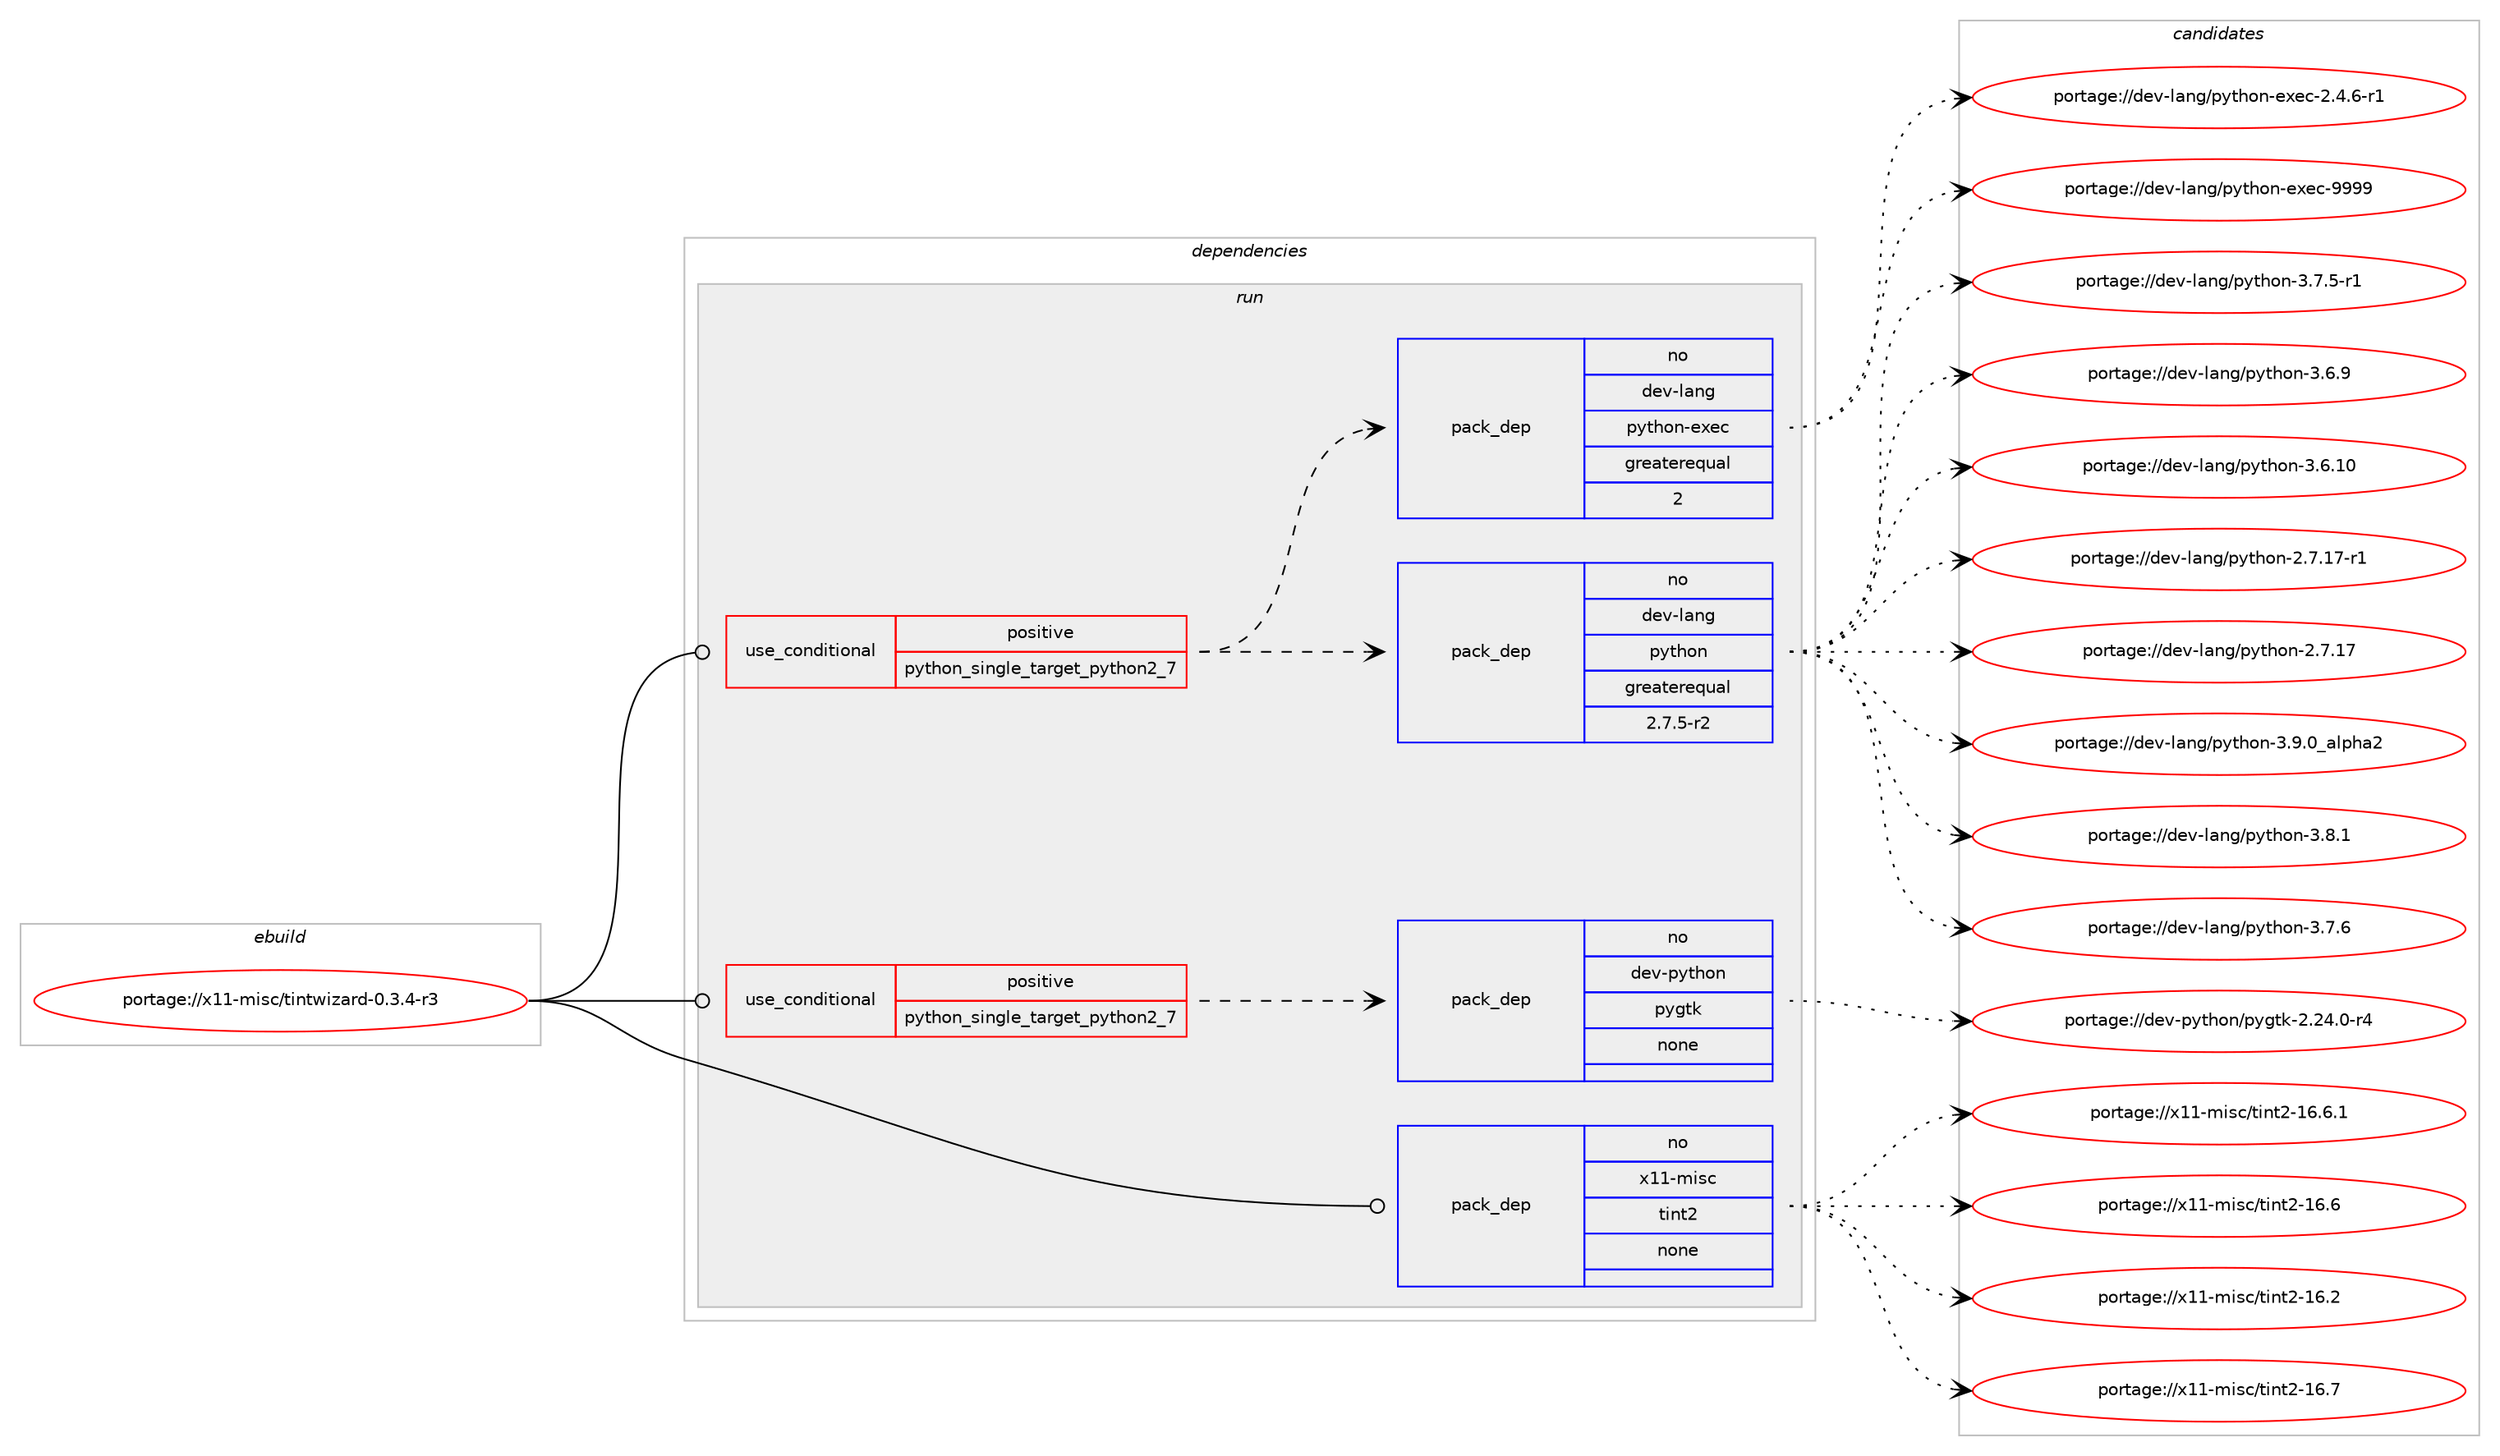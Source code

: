 digraph prolog {

# *************
# Graph options
# *************

newrank=true;
concentrate=true;
compound=true;
graph [rankdir=LR,fontname=Helvetica,fontsize=10,ranksep=1.5];#, ranksep=2.5, nodesep=0.2];
edge  [arrowhead=vee];
node  [fontname=Helvetica,fontsize=10];

# **********
# The ebuild
# **********

subgraph cluster_leftcol {
color=gray;
rank=same;
label=<<i>ebuild</i>>;
id [label="portage://x11-misc/tintwizard-0.3.4-r3", color=red, width=4, href="../x11-misc/tintwizard-0.3.4-r3.svg"];
}

# ****************
# The dependencies
# ****************

subgraph cluster_midcol {
color=gray;
label=<<i>dependencies</i>>;
subgraph cluster_compile {
fillcolor="#eeeeee";
style=filled;
label=<<i>compile</i>>;
}
subgraph cluster_compileandrun {
fillcolor="#eeeeee";
style=filled;
label=<<i>compile and run</i>>;
}
subgraph cluster_run {
fillcolor="#eeeeee";
style=filled;
label=<<i>run</i>>;
subgraph cond1191 {
dependency8982 [label=<<TABLE BORDER="0" CELLBORDER="1" CELLSPACING="0" CELLPADDING="4"><TR><TD ROWSPAN="3" CELLPADDING="10">use_conditional</TD></TR><TR><TD>positive</TD></TR><TR><TD>python_single_target_python2_7</TD></TR></TABLE>>, shape=none, color=red];
subgraph pack7638 {
dependency8983 [label=<<TABLE BORDER="0" CELLBORDER="1" CELLSPACING="0" CELLPADDING="4" WIDTH="220"><TR><TD ROWSPAN="6" CELLPADDING="30">pack_dep</TD></TR><TR><TD WIDTH="110">no</TD></TR><TR><TD>dev-lang</TD></TR><TR><TD>python</TD></TR><TR><TD>greaterequal</TD></TR><TR><TD>2.7.5-r2</TD></TR></TABLE>>, shape=none, color=blue];
}
dependency8982:e -> dependency8983:w [weight=20,style="dashed",arrowhead="vee"];
subgraph pack7639 {
dependency8984 [label=<<TABLE BORDER="0" CELLBORDER="1" CELLSPACING="0" CELLPADDING="4" WIDTH="220"><TR><TD ROWSPAN="6" CELLPADDING="30">pack_dep</TD></TR><TR><TD WIDTH="110">no</TD></TR><TR><TD>dev-lang</TD></TR><TR><TD>python-exec</TD></TR><TR><TD>greaterequal</TD></TR><TR><TD>2</TD></TR></TABLE>>, shape=none, color=blue];
}
dependency8982:e -> dependency8984:w [weight=20,style="dashed",arrowhead="vee"];
}
id:e -> dependency8982:w [weight=20,style="solid",arrowhead="odot"];
subgraph cond1192 {
dependency8985 [label=<<TABLE BORDER="0" CELLBORDER="1" CELLSPACING="0" CELLPADDING="4"><TR><TD ROWSPAN="3" CELLPADDING="10">use_conditional</TD></TR><TR><TD>positive</TD></TR><TR><TD>python_single_target_python2_7</TD></TR></TABLE>>, shape=none, color=red];
subgraph pack7640 {
dependency8986 [label=<<TABLE BORDER="0" CELLBORDER="1" CELLSPACING="0" CELLPADDING="4" WIDTH="220"><TR><TD ROWSPAN="6" CELLPADDING="30">pack_dep</TD></TR><TR><TD WIDTH="110">no</TD></TR><TR><TD>dev-python</TD></TR><TR><TD>pygtk</TD></TR><TR><TD>none</TD></TR><TR><TD></TD></TR></TABLE>>, shape=none, color=blue];
}
dependency8985:e -> dependency8986:w [weight=20,style="dashed",arrowhead="vee"];
}
id:e -> dependency8985:w [weight=20,style="solid",arrowhead="odot"];
subgraph pack7641 {
dependency8987 [label=<<TABLE BORDER="0" CELLBORDER="1" CELLSPACING="0" CELLPADDING="4" WIDTH="220"><TR><TD ROWSPAN="6" CELLPADDING="30">pack_dep</TD></TR><TR><TD WIDTH="110">no</TD></TR><TR><TD>x11-misc</TD></TR><TR><TD>tint2</TD></TR><TR><TD>none</TD></TR><TR><TD></TD></TR></TABLE>>, shape=none, color=blue];
}
id:e -> dependency8987:w [weight=20,style="solid",arrowhead="odot"];
}
}

# **************
# The candidates
# **************

subgraph cluster_choices {
rank=same;
color=gray;
label=<<i>candidates</i>>;

subgraph choice7638 {
color=black;
nodesep=1;
choice10010111845108971101034711212111610411111045514657464895971081121049750 [label="portage://dev-lang/python-3.9.0_alpha2", color=red, width=4,href="../dev-lang/python-3.9.0_alpha2.svg"];
choice100101118451089711010347112121116104111110455146564649 [label="portage://dev-lang/python-3.8.1", color=red, width=4,href="../dev-lang/python-3.8.1.svg"];
choice100101118451089711010347112121116104111110455146554654 [label="portage://dev-lang/python-3.7.6", color=red, width=4,href="../dev-lang/python-3.7.6.svg"];
choice1001011184510897110103471121211161041111104551465546534511449 [label="portage://dev-lang/python-3.7.5-r1", color=red, width=4,href="../dev-lang/python-3.7.5-r1.svg"];
choice100101118451089711010347112121116104111110455146544657 [label="portage://dev-lang/python-3.6.9", color=red, width=4,href="../dev-lang/python-3.6.9.svg"];
choice10010111845108971101034711212111610411111045514654464948 [label="portage://dev-lang/python-3.6.10", color=red, width=4,href="../dev-lang/python-3.6.10.svg"];
choice100101118451089711010347112121116104111110455046554649554511449 [label="portage://dev-lang/python-2.7.17-r1", color=red, width=4,href="../dev-lang/python-2.7.17-r1.svg"];
choice10010111845108971101034711212111610411111045504655464955 [label="portage://dev-lang/python-2.7.17", color=red, width=4,href="../dev-lang/python-2.7.17.svg"];
dependency8983:e -> choice10010111845108971101034711212111610411111045514657464895971081121049750:w [style=dotted,weight="100"];
dependency8983:e -> choice100101118451089711010347112121116104111110455146564649:w [style=dotted,weight="100"];
dependency8983:e -> choice100101118451089711010347112121116104111110455146554654:w [style=dotted,weight="100"];
dependency8983:e -> choice1001011184510897110103471121211161041111104551465546534511449:w [style=dotted,weight="100"];
dependency8983:e -> choice100101118451089711010347112121116104111110455146544657:w [style=dotted,weight="100"];
dependency8983:e -> choice10010111845108971101034711212111610411111045514654464948:w [style=dotted,weight="100"];
dependency8983:e -> choice100101118451089711010347112121116104111110455046554649554511449:w [style=dotted,weight="100"];
dependency8983:e -> choice10010111845108971101034711212111610411111045504655464955:w [style=dotted,weight="100"];
}
subgraph choice7639 {
color=black;
nodesep=1;
choice10010111845108971101034711212111610411111045101120101994557575757 [label="portage://dev-lang/python-exec-9999", color=red, width=4,href="../dev-lang/python-exec-9999.svg"];
choice10010111845108971101034711212111610411111045101120101994550465246544511449 [label="portage://dev-lang/python-exec-2.4.6-r1", color=red, width=4,href="../dev-lang/python-exec-2.4.6-r1.svg"];
dependency8984:e -> choice10010111845108971101034711212111610411111045101120101994557575757:w [style=dotted,weight="100"];
dependency8984:e -> choice10010111845108971101034711212111610411111045101120101994550465246544511449:w [style=dotted,weight="100"];
}
subgraph choice7640 {
color=black;
nodesep=1;
choice1001011184511212111610411111047112121103116107455046505246484511452 [label="portage://dev-python/pygtk-2.24.0-r4", color=red, width=4,href="../dev-python/pygtk-2.24.0-r4.svg"];
dependency8986:e -> choice1001011184511212111610411111047112121103116107455046505246484511452:w [style=dotted,weight="100"];
}
subgraph choice7641 {
color=black;
nodesep=1;
choice1204949451091051159947116105110116504549544655 [label="portage://x11-misc/tint2-16.7", color=red, width=4,href="../x11-misc/tint2-16.7.svg"];
choice12049494510910511599471161051101165045495446544649 [label="portage://x11-misc/tint2-16.6.1", color=red, width=4,href="../x11-misc/tint2-16.6.1.svg"];
choice1204949451091051159947116105110116504549544654 [label="portage://x11-misc/tint2-16.6", color=red, width=4,href="../x11-misc/tint2-16.6.svg"];
choice1204949451091051159947116105110116504549544650 [label="portage://x11-misc/tint2-16.2", color=red, width=4,href="../x11-misc/tint2-16.2.svg"];
dependency8987:e -> choice1204949451091051159947116105110116504549544655:w [style=dotted,weight="100"];
dependency8987:e -> choice12049494510910511599471161051101165045495446544649:w [style=dotted,weight="100"];
dependency8987:e -> choice1204949451091051159947116105110116504549544654:w [style=dotted,weight="100"];
dependency8987:e -> choice1204949451091051159947116105110116504549544650:w [style=dotted,weight="100"];
}
}

}
